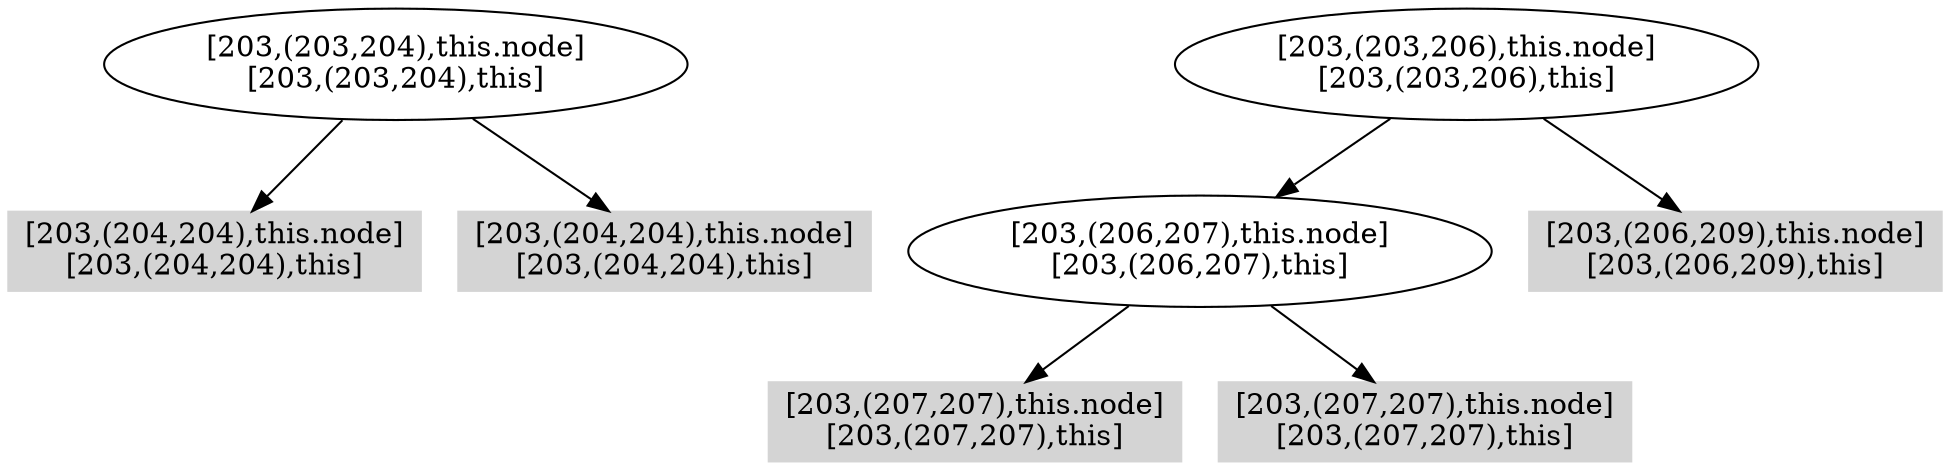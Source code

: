 digraph { 
51 [shape=box,style=filled,color=".0 .0 .83",label="[203,(204,204),this.node]\n[203,(204,204),this]"];
52 [shape=box,style=filled,color=".0 .0 .83",label="[203,(204,204),this.node]\n[203,(204,204),this]"];
53 [label="[203,(203,204),this.node]\n[203,(203,204),this]"];
54 [shape=box,style=filled,color=".0 .0 .83",label="[203,(207,207),this.node]\n[203,(207,207),this]"];
55 [shape=box,style=filled,color=".0 .0 .83",label="[203,(207,207),this.node]\n[203,(207,207),this]"];
56 [label="[203,(206,207),this.node]\n[203,(206,207),this]"];
57 [shape=box,style=filled,color=".0 .0 .83",label="[203,(206,209),this.node]\n[203,(206,209),this]"];
58 [label="[203,(203,206),this.node]\n[203,(203,206),this]"];
53 -> 51;
53 -> 52;
56 -> 54;
56 -> 55;
58 -> 56;
58 -> 57;
}
